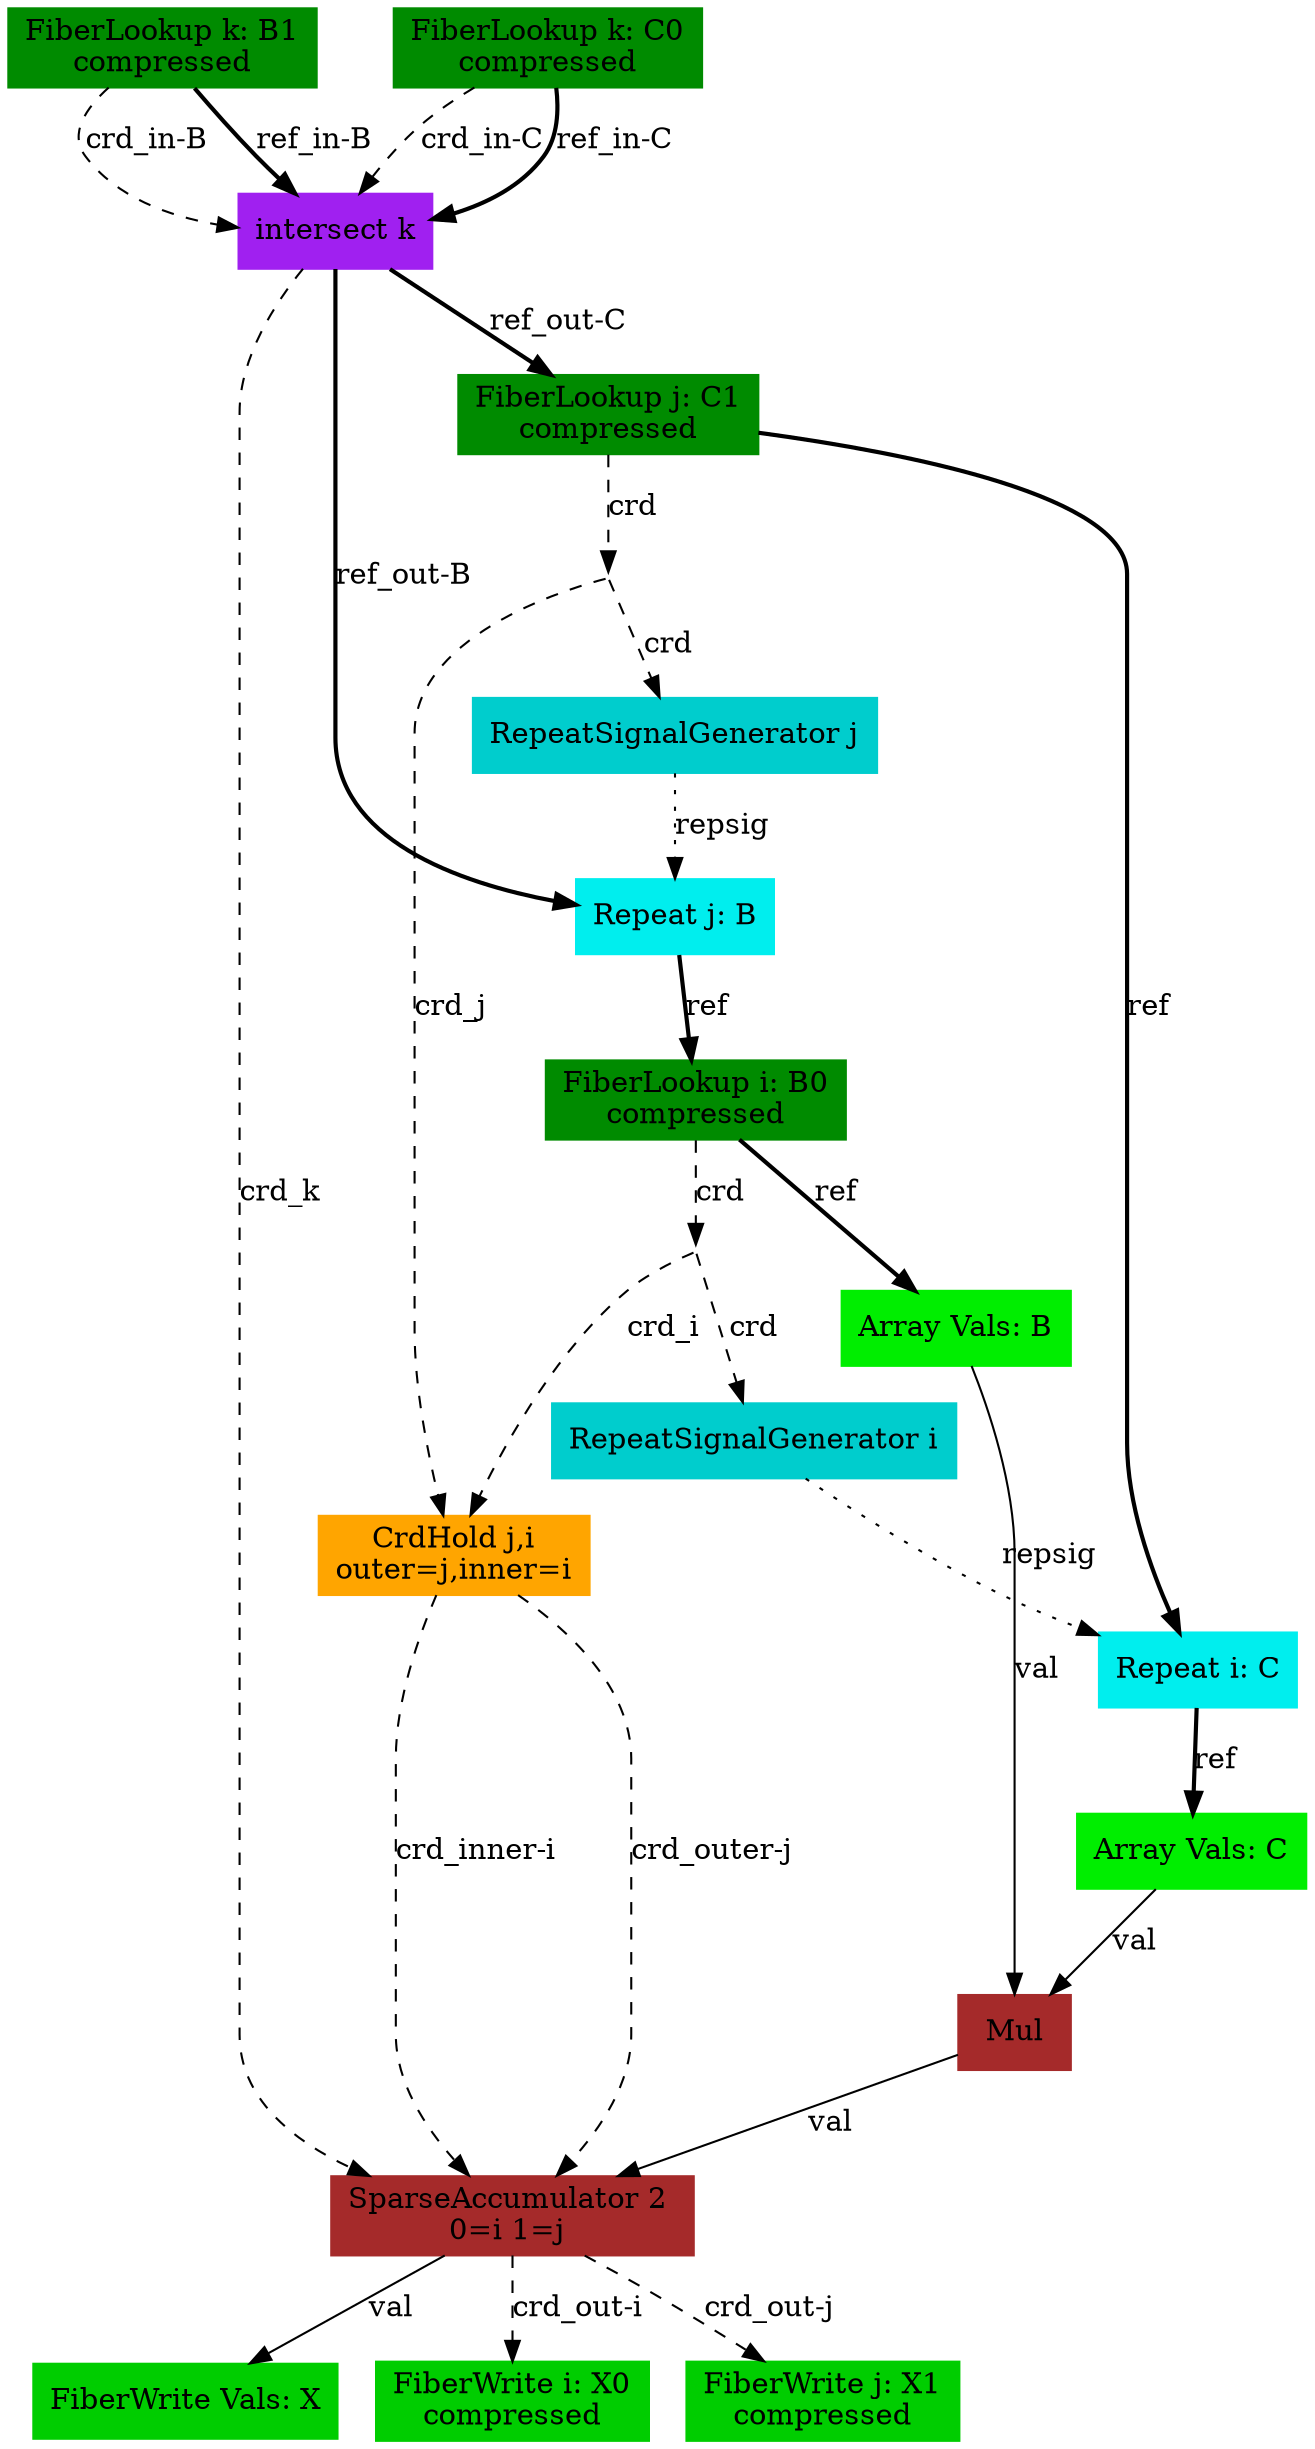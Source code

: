 digraph SAM {
    comment="X=ss10,B=ss10,C=ss01"
    17 [comment="type=fiberlookup,index=k,tensor=B,mode=1,format=compressed,src=true,root=true" label="FiberLookup k: B1\ncompressed" color=green4 shape=box style=filled type="fiberlookup" index="k" tensor="B" mode="1" format="compressed" src="true" root="true"]
    16 [comment="type=intersect,index=k" label="intersect k" color=purple shape=box style=filled type="intersect" index="k"]
    3 [comment="type=spaccumulator,order=2,in0=i,in1=j" label="SparseAccumulator 2 
0=i 1=j " color=brown shape=box style=filled type="spaccumulator" order="2" in0="i" in1="j"]
    0 [comment="type=fiberwrite,mode=vals,tensor=X,size=1*C1_dim*B0_dim,sink=true" label="FiberWrite Vals: X" color=green3 shape=box style=filled type="fiberwrite" tensor="X" mode="vals" size="1*C1_dim*B0_dim" sink="true"]
    1 [comment="type=fiberwrite,index=i,tensor=X,mode=0,format=compressed,segsize=C1_dim+1,crdsize=C1_dim*B0_dim,sink=true" label="FiberWrite i: X0\ncompressed" color=green3 shape=box style=filled type="fiberwrite" index="i" tensor="X" mode="0" format="compressed" segsize="C1_dim+1" crdsize="C1_dim*B0_dim" sink="true"]
    2 [comment="type=fiberwrite,index=j,tensor=X,mode=1,format=compressed,segsize=2,crdsize=C1_dim,sink=true" label="FiberWrite j: X1\ncompressed" color=green3 shape=box style=filled type="fiberwrite" index="j" tensor="X" mode="1" format="compressed" segsize="2" crdsize="C1_dim" sink="true"]
    12 [comment="type=repeat,index=j,tensor=B,root=false" label="Repeat j: B" color=cyan2 shape=box style=filled type="repeat" index="j" tensor="B" root="false"]
    11 [comment="type=fiberlookup,index=i,tensor=B,mode=0,format=compressed,src=true,root=false" label="FiberLookup i: B0\ncompressed" color=green4 shape=box style=filled type="fiberlookup" index="i" tensor="B" mode="0" format="compressed" src="true" root="false"]
    10 [comment="type=broadcast" shape=point style=invis type="broadcast"]
    4 [comment="type=crdhold,outer=j,inner=i" label="CrdHold j,i
outer=j,inner=i" color=orange shape=box style=filled type="crdhold" outer="j" inner="i"]
    9 [comment="type=repsiggen,index=i" label="RepeatSignalGenerator i" color=cyan3 shape=box style=filled type="repsiggen" index="i"]
    8 [comment="type=repeat,index=i,tensor=C,root=false" label="Repeat i: C" color=cyan2 shape=box style=filled type="repeat" index="i" tensor="C" root="false"]
    7 [comment="type=arrayvals,tensor=C" label="Array Vals: C" color=green2 shape=box style=filled type="arrayvals" tensor="C"]
    5 [comment="type=mul" label="Mul" color=brown shape=box style=filled type="mul"]
    6 [comment="type=arrayvals,tensor=B" label="Array Vals: B" color=green2 shape=box style=filled type="arrayvals" tensor="B"]
    15 [comment="type=fiberlookup,index=j,tensor=C,mode=1,format=compressed,src=true,root=false" label="FiberLookup j: C1\ncompressed" color=green4 shape=box style=filled type="fiberlookup" index="j" tensor="C" mode="1" format="compressed" src="true" root="false"]
    14 [comment="type=broadcast" shape=point style=invis type="broadcast"]
    13 [comment="type=repsiggen,index=j" label="RepeatSignalGenerator j" color=cyan3 shape=box style=filled type="repsiggen" index="j"]
    18 [comment="type=fiberlookup,index=k,tensor=C,mode=0,format=compressed,src=true,root=true" label="FiberLookup k: C0\ncompressed" color=green4 shape=box style=filled type="fiberlookup" index="k" tensor="C" mode="0" format="compressed" src="true" root="true"]
    17 -> 16 [label="crd_in-B" style=dashed type="crd" comment="in-B"]
    16 -> 3 [label="crd_k" style=dashed type="crd" comment="k"]
    3 -> 0 [label="val" type="val"]
    3 -> 1 [label="crd_out-i" style=dashed type="crd" comment="out-i"]
    3 -> 2 [label="crd_out-j" style=dashed type="crd" comment="out-j"]
    16 -> 12 [label="ref_out-B" style=bold type="ref" comment="out-B"]
    12 -> 11 [label="ref" style=bold type="ref"]
    11 -> 10 [label="crd" style=dashed type="crd" comment=""]
    10 -> 4 [label="crd_i" style=dashed type="crd" comment="i"]
    4 -> 3 [label="crd_outer-j" style=dashed type="crd" comment="outer-j"]
    4 -> 3 [label="crd_inner-i" style=dashed type="crd" comment="inner-i"]
    10 -> 9 [label="crd" style=dashed type="crd" comment=""]
    9 -> 8 [label="repsig" style=dotted type="repsig"]
    8 -> 7 [label="ref" style=bold type="ref"]
    7 -> 5 [label="val" type="val"]
    5 -> 3 [label="val" type="val"]
    11 -> 6 [label="ref" style=bold type="ref" comment=""]
    6 -> 5 [label="val" type="val"]
    16 -> 15 [label="ref_out-C" style=bold type="ref" comment="out-C"]
    15 -> 14 [label="crd" style=dashed type="crd" comment=""]
    14 -> 4 [label="crd_j" style=dashed type="crd" comment="j"]
    14 -> 13 [label="crd" style=dashed type="crd" comment=""]
    13 -> 12 [label="repsig" style=dotted type="repsig"]
    15 -> 8 [label="ref" style=bold type="ref" comment=""]
    17 -> 16 [label="ref_in-B" style=bold type="ref" comment="in-B"]
    18 -> 16 [label="crd_in-C" style=dashed type="crd" comment="in-C"]
    18 -> 16 [label="ref_in-C" style=bold type="ref" comment="in-C"]
}
